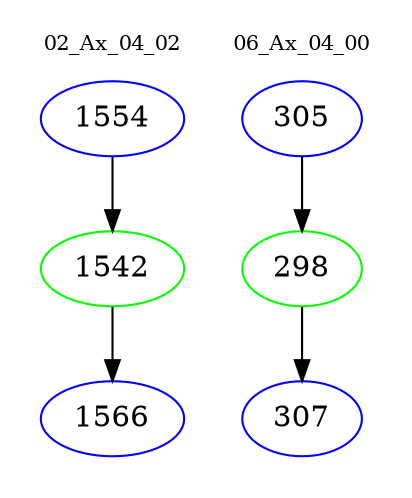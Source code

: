 digraph{
subgraph cluster_0 {
color = white
label = "02_Ax_04_02";
fontsize=10;
T0_1554 [label="1554", color="blue"]
T0_1554 -> T0_1542 [color="black"]
T0_1542 [label="1542", color="green"]
T0_1542 -> T0_1566 [color="black"]
T0_1566 [label="1566", color="blue"]
}
subgraph cluster_1 {
color = white
label = "06_Ax_04_00";
fontsize=10;
T1_305 [label="305", color="blue"]
T1_305 -> T1_298 [color="black"]
T1_298 [label="298", color="green"]
T1_298 -> T1_307 [color="black"]
T1_307 [label="307", color="blue"]
}
}
